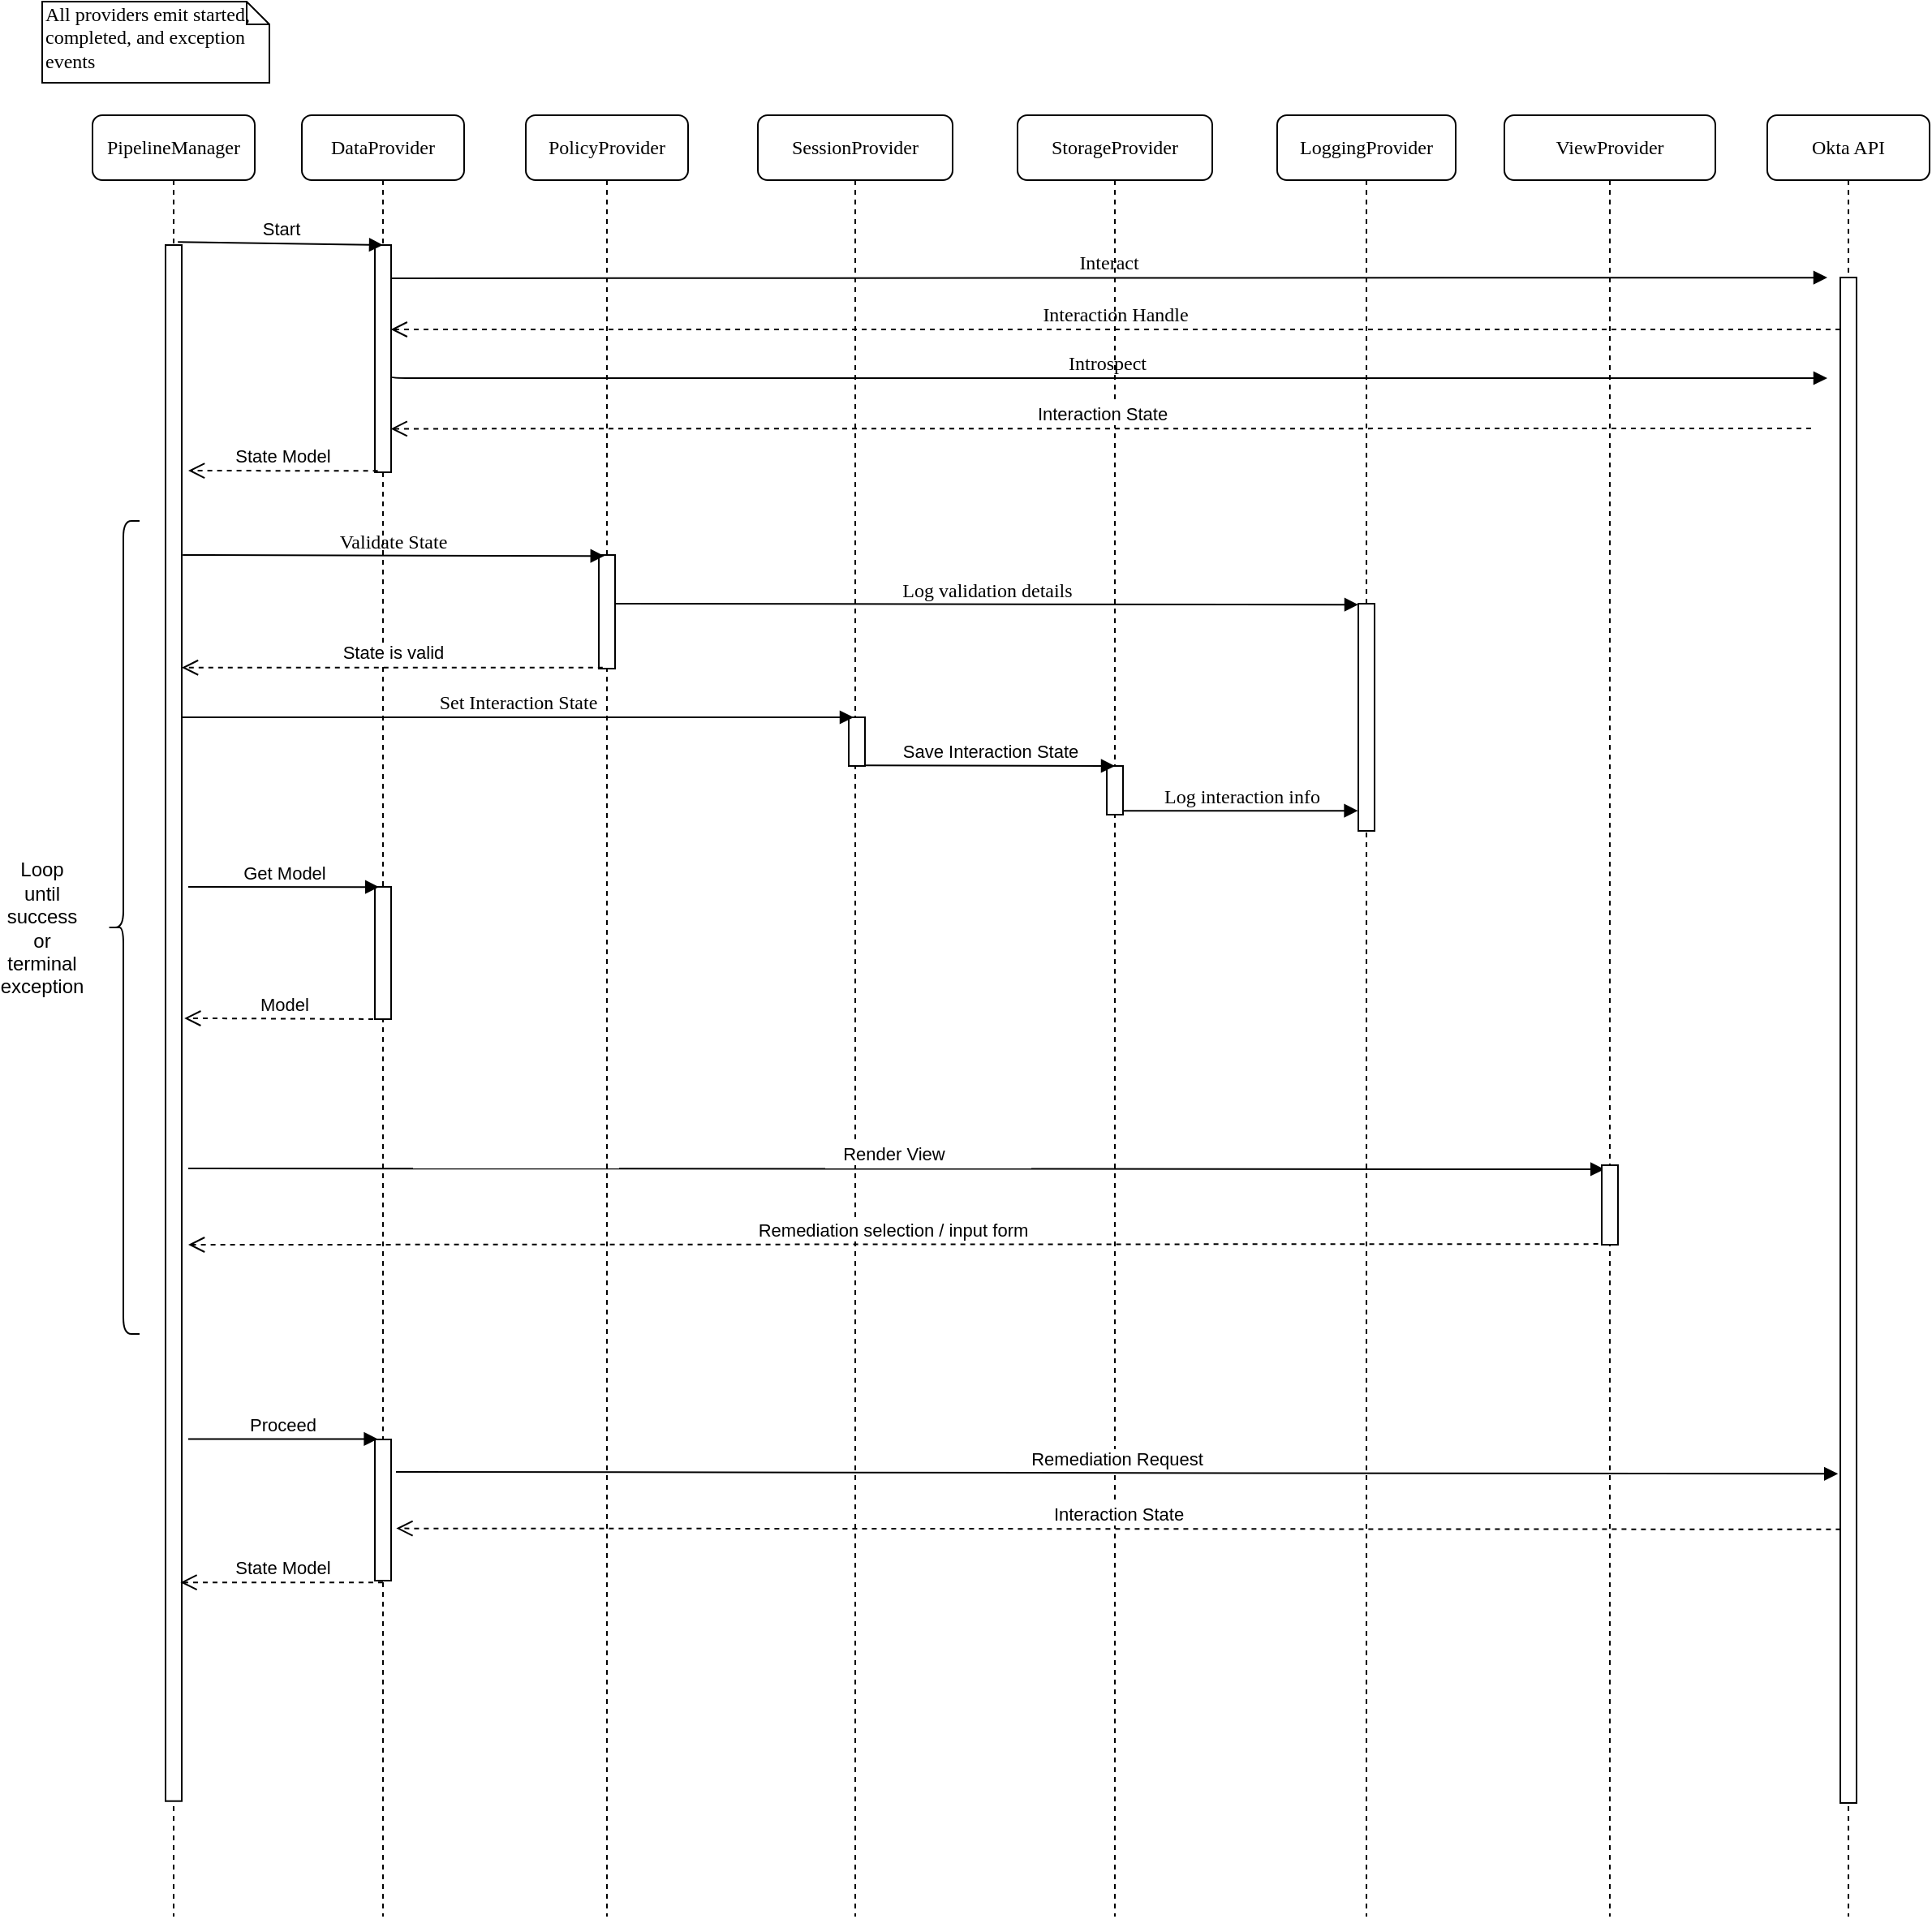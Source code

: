 <mxfile version="16.5.3" type="device"><diagram name="Page-1" id="13e1069c-82ec-6db2-03f1-153e76fe0fe0"><mxGraphModel dx="1483" dy="933" grid="1" gridSize="10" guides="1" tooltips="1" connect="1" arrows="1" fold="1" page="1" pageScale="1" pageWidth="1100" pageHeight="850" background="none" math="0" shadow="0"><root><mxCell id="0"/><mxCell id="1" parent="0"/><mxCell id="YJncY2jvGEe9FCDTx_Ki-2" value="" style="group" vertex="1" connectable="0" parent="1"><mxGeometry x="71" y="80" width="1132" height="1110" as="geometry"/></mxCell><mxCell id="7baba1c4bc27f4b0-6" value="ViewProvider" style="shape=umlLifeline;perimeter=lifelinePerimeter;whiteSpace=wrap;html=1;container=1;collapsible=0;recursiveResize=0;outlineConnect=0;rounded=1;shadow=0;comic=0;labelBackgroundColor=none;strokeWidth=1;fontFamily=Verdana;fontSize=12;align=center;" parent="YJncY2jvGEe9FCDTx_Ki-2" vertex="1"><mxGeometry x="870" width="130" height="1110" as="geometry"/></mxCell><mxCell id="7baba1c4bc27f4b0-2" value="PolicyProvider" style="shape=umlLifeline;perimeter=lifelinePerimeter;whiteSpace=wrap;html=1;container=1;collapsible=0;recursiveResize=0;outlineConnect=0;rounded=1;shadow=0;comic=0;labelBackgroundColor=none;strokeWidth=1;fontFamily=Verdana;fontSize=12;align=center;" parent="YJncY2jvGEe9FCDTx_Ki-2" vertex="1"><mxGeometry x="267" width="100" height="1110" as="geometry"/></mxCell><mxCell id="7baba1c4bc27f4b0-3" value="SessionProvider" style="shape=umlLifeline;perimeter=lifelinePerimeter;whiteSpace=wrap;html=1;container=1;collapsible=0;recursiveResize=0;outlineConnect=0;rounded=1;shadow=0;comic=0;labelBackgroundColor=none;strokeWidth=1;fontFamily=Verdana;fontSize=12;align=center;" parent="YJncY2jvGEe9FCDTx_Ki-2" vertex="1"><mxGeometry x="410" width="120" height="1110" as="geometry"/></mxCell><mxCell id="7baba1c4bc27f4b0-4" value="StorageProvider" style="shape=umlLifeline;perimeter=lifelinePerimeter;whiteSpace=wrap;html=1;container=1;collapsible=0;recursiveResize=0;outlineConnect=0;rounded=1;shadow=0;comic=0;labelBackgroundColor=none;strokeWidth=1;fontFamily=Verdana;fontSize=12;align=center;" parent="YJncY2jvGEe9FCDTx_Ki-2" vertex="1"><mxGeometry x="570" width="120" height="1110" as="geometry"/></mxCell><mxCell id="7baba1c4bc27f4b0-5" value="LoggingProvider" style="shape=umlLifeline;perimeter=lifelinePerimeter;whiteSpace=wrap;html=1;container=1;collapsible=0;recursiveResize=0;outlineConnect=0;rounded=1;shadow=0;comic=0;labelBackgroundColor=none;strokeWidth=1;fontFamily=Verdana;fontSize=12;align=center;" parent="YJncY2jvGEe9FCDTx_Ki-2" vertex="1"><mxGeometry x="730" width="110" height="1110" as="geometry"/></mxCell><mxCell id="7baba1c4bc27f4b0-7" value="Okta API" style="shape=umlLifeline;perimeter=lifelinePerimeter;whiteSpace=wrap;html=1;container=1;collapsible=0;recursiveResize=0;outlineConnect=0;rounded=1;shadow=0;comic=0;labelBackgroundColor=none;strokeWidth=1;fontFamily=Verdana;fontSize=12;align=center;" parent="YJncY2jvGEe9FCDTx_Ki-2" vertex="1"><mxGeometry x="1032" width="100" height="1110" as="geometry"/></mxCell><mxCell id="7baba1c4bc27f4b0-8" value="PipelineManager" style="shape=umlLifeline;perimeter=lifelinePerimeter;whiteSpace=wrap;html=1;container=1;collapsible=0;recursiveResize=0;outlineConnect=0;rounded=1;shadow=0;comic=0;labelBackgroundColor=none;strokeWidth=1;fontFamily=Verdana;fontSize=12;align=center;" parent="YJncY2jvGEe9FCDTx_Ki-2" vertex="1"><mxGeometry width="100" height="1110" as="geometry"/></mxCell><mxCell id="7baba1c4bc27f4b0-9" value="" style="html=1;points=[];perimeter=orthogonalPerimeter;rounded=0;shadow=0;comic=0;labelBackgroundColor=none;strokeWidth=1;fontFamily=Verdana;fontSize=12;align=center;" parent="7baba1c4bc27f4b0-8" vertex="1"><mxGeometry x="45" y="80" width="10" height="958.85" as="geometry"/></mxCell><mxCell id="Rk0AfiS63MO_TBWrIXkV-26" value="DataProvider" style="shape=umlLifeline;perimeter=lifelinePerimeter;whiteSpace=wrap;html=1;container=1;collapsible=0;recursiveResize=0;outlineConnect=0;rounded=1;shadow=0;comic=0;labelBackgroundColor=none;strokeWidth=1;fontFamily=Verdana;fontSize=12;align=center;" parent="YJncY2jvGEe9FCDTx_Ki-2" vertex="1"><mxGeometry x="129" width="100" height="1110" as="geometry"/></mxCell><mxCell id="7baba1c4bc27f4b0-11" value="Interact" style="html=1;verticalAlign=bottom;endArrow=block;labelBackgroundColor=none;fontFamily=Verdana;fontSize=12;edgeStyle=elbowEdgeStyle;elbow=vertical;exitX=1.3;exitY=0.342;exitDx=0;exitDy=0;exitPerimeter=0;" parent="1" edge="1"><mxGeometry relative="1" as="geometry"><mxPoint x="255" y="180.468" as="sourcePoint"/><mxPoint x="1140" y="180" as="targetPoint"/><Array as="points"><mxPoint x="1117" y="180.06"/></Array></mxGeometry></mxCell><mxCell id="7baba1c4bc27f4b0-41" value="All providers emit started, completed, and exception events" style="shape=note;whiteSpace=wrap;html=1;size=14;verticalAlign=top;align=left;spacingTop=-6;rounded=0;shadow=0;comic=0;labelBackgroundColor=none;strokeWidth=1;fontFamily=Verdana;fontSize=12" parent="1" vertex="1"><mxGeometry x="40" y="10" width="140" height="50" as="geometry"/></mxCell><mxCell id="Rk0AfiS63MO_TBWrIXkV-1" value="" style="html=1;points=[];perimeter=orthogonalPerimeter;" parent="1" vertex="1"><mxGeometry x="1148" y="180" width="10" height="940" as="geometry"/></mxCell><mxCell id="Rk0AfiS63MO_TBWrIXkV-3" value="" style="html=1;points=[];perimeter=orthogonalPerimeter;" parent="1" vertex="1"><mxGeometry x="383" y="351" width="10" height="70" as="geometry"/></mxCell><mxCell id="Rk0AfiS63MO_TBWrIXkV-4" value="Interaction Handle" style="html=1;verticalAlign=bottom;endArrow=open;dashed=1;endSize=8;labelBackgroundColor=none;fontFamily=Verdana;fontSize=12;edgeStyle=elbowEdgeStyle;elbow=vertical;entryX=0.98;entryY=0.377;entryDx=0;entryDy=0;entryPerimeter=0;" parent="1" source="Rk0AfiS63MO_TBWrIXkV-1" target="Rk0AfiS63MO_TBWrIXkV-29" edge="1"><mxGeometry relative="1" as="geometry"><mxPoint x="270" y="212" as="targetPoint"/><Array as="points"><mxPoint x="280" y="212"/></Array><mxPoint x="966" y="240" as="sourcePoint"/></mxGeometry></mxCell><mxCell id="Rk0AfiS63MO_TBWrIXkV-5" value="Introspect" style="html=1;verticalAlign=bottom;endArrow=block;labelBackgroundColor=none;fontFamily=Verdana;fontSize=12;edgeStyle=elbowEdgeStyle;elbow=vertical;exitX=0.9;exitY=0.64;exitDx=0;exitDy=0;exitPerimeter=0;" parent="1" edge="1"><mxGeometry relative="1" as="geometry"><mxPoint x="254" y="239.6" as="sourcePoint"/><mxPoint x="1140" y="242" as="targetPoint"/><Array as="points"><mxPoint x="1120" y="242"/><mxPoint x="570" y="240"/><mxPoint x="1120" y="262"/></Array></mxGeometry></mxCell><mxCell id="Rk0AfiS63MO_TBWrIXkV-7" value="Validate State" style="html=1;verticalAlign=bottom;endArrow=block;labelBackgroundColor=none;fontFamily=Verdana;fontSize=12;edgeStyle=elbowEdgeStyle;elbow=vertical;exitX=1.06;exitY=0.135;exitDx=0;exitDy=0;exitPerimeter=0;entryX=0.34;entryY=0;entryDx=0;entryDy=0;entryPerimeter=0;" parent="1" target="Rk0AfiS63MO_TBWrIXkV-3" edge="1"><mxGeometry relative="1" as="geometry"><mxPoint x="126.6" y="351" as="sourcePoint"/><mxPoint x="241" y="352" as="targetPoint"/><Array as="points"><mxPoint x="216.5" y="351.6"/></Array></mxGeometry></mxCell><mxCell id="Rk0AfiS63MO_TBWrIXkV-9" value="" style="html=1;points=[];perimeter=orthogonalPerimeter;" parent="1" vertex="1"><mxGeometry x="537" y="451" width="10" height="30" as="geometry"/></mxCell><mxCell id="Rk0AfiS63MO_TBWrIXkV-10" value="Set Interaction State" style="html=1;verticalAlign=bottom;endArrow=block;labelBackgroundColor=none;fontFamily=Verdana;fontSize=12;edgeStyle=elbowEdgeStyle;elbow=vertical;entryX=0.3;entryY=0;entryDx=0;entryDy=0;entryPerimeter=0;" parent="1" target="Rk0AfiS63MO_TBWrIXkV-9" edge="1"><mxGeometry relative="1" as="geometry"><mxPoint x="126" y="451" as="sourcePoint"/><mxPoint x="520" y="451" as="targetPoint"/><Array as="points"><mxPoint x="401" y="451"/><mxPoint x="355.9" y="401.6"/></Array></mxGeometry></mxCell><mxCell id="Rk0AfiS63MO_TBWrIXkV-11" value="" style="html=1;points=[];perimeter=orthogonalPerimeter;" parent="1" vertex="1"><mxGeometry x="851" y="381" width="10" height="140" as="geometry"/></mxCell><mxCell id="Rk0AfiS63MO_TBWrIXkV-12" value="Log validation details" style="html=1;verticalAlign=bottom;endArrow=block;labelBackgroundColor=none;fontFamily=Verdana;fontSize=12;edgeStyle=elbowEdgeStyle;elbow=vertical;exitX=1.06;exitY=0.135;exitDx=0;exitDy=0;exitPerimeter=0;entryX=0;entryY=0;entryDx=0;entryDy=0;entryPerimeter=0;" parent="1" target="Rk0AfiS63MO_TBWrIXkV-11" edge="1"><mxGeometry relative="1" as="geometry"><mxPoint x="393.0" y="381" as="sourcePoint"/><mxPoint x="525.8" y="381" as="targetPoint"/><Array as="points"><mxPoint x="482.9" y="381.6"/></Array></mxGeometry></mxCell><mxCell id="Rk0AfiS63MO_TBWrIXkV-13" value="" style="html=1;points=[];perimeter=orthogonalPerimeter;" parent="1" vertex="1"><mxGeometry x="696" y="481" width="10" height="30" as="geometry"/></mxCell><mxCell id="Rk0AfiS63MO_TBWrIXkV-16" value="State is valid" style="html=1;verticalAlign=bottom;endArrow=open;dashed=1;endSize=8;exitX=0.24;exitY=0.991;exitDx=0;exitDy=0;exitPerimeter=0;" parent="1" source="Rk0AfiS63MO_TBWrIXkV-3" edge="1"><mxGeometry relative="1" as="geometry"><mxPoint x="211" y="420.6" as="sourcePoint"/><mxPoint x="126" y="420.37" as="targetPoint"/></mxGeometry></mxCell><mxCell id="Rk0AfiS63MO_TBWrIXkV-17" value="Save Interaction State" style="html=1;verticalAlign=bottom;endArrow=block;entryX=0.5;entryY=0;entryDx=0;entryDy=0;entryPerimeter=0;" parent="1" target="Rk0AfiS63MO_TBWrIXkV-13" edge="1"><mxGeometry width="80" relative="1" as="geometry"><mxPoint x="547" y="480.6" as="sourcePoint"/><mxPoint x="691" y="481" as="targetPoint"/></mxGeometry></mxCell><mxCell id="Rk0AfiS63MO_TBWrIXkV-18" value="Log interaction info" style="html=1;verticalAlign=bottom;endArrow=block;labelBackgroundColor=none;fontFamily=Verdana;fontSize=12;edgeStyle=elbowEdgeStyle;elbow=vertical;entryX=-0.02;entryY=0.933;entryDx=0;entryDy=0;entryPerimeter=0;" parent="1" source="Rk0AfiS63MO_TBWrIXkV-13" edge="1"><mxGeometry relative="1" as="geometry"><mxPoint x="731" y="509" as="sourcePoint"/><mxPoint x="850.8" y="508.62" as="targetPoint"/><Array as="points"><mxPoint x="830.9" y="508.6"/></Array></mxGeometry></mxCell><mxCell id="Rk0AfiS63MO_TBWrIXkV-19" value="Render View&amp;nbsp;" style="html=1;verticalAlign=bottom;endArrow=block;entryX=0.16;entryY=0.051;entryDx=0;entryDy=0;entryPerimeter=0;" parent="1" target="Rk0AfiS63MO_TBWrIXkV-20" edge="1"><mxGeometry width="80" relative="1" as="geometry"><mxPoint x="130" y="729" as="sourcePoint"/><mxPoint x="891" y="728.47" as="targetPoint"/></mxGeometry></mxCell><mxCell id="Rk0AfiS63MO_TBWrIXkV-20" value="" style="html=1;points=[];perimeter=orthogonalPerimeter;" parent="1" vertex="1"><mxGeometry x="1001" y="727" width="10" height="49" as="geometry"/></mxCell><mxCell id="Rk0AfiS63MO_TBWrIXkV-23" value="Remediation selection / input form" style="html=1;verticalAlign=bottom;endArrow=open;dashed=1;endSize=8;exitX=-0.22;exitY=0.991;exitDx=0;exitDy=0;exitPerimeter=0;" parent="1" source="Rk0AfiS63MO_TBWrIXkV-20" edge="1"><mxGeometry relative="1" as="geometry"><mxPoint x="851" y="797" as="sourcePoint"/><mxPoint x="130" y="776" as="targetPoint"/></mxGeometry></mxCell><mxCell id="Rk0AfiS63MO_TBWrIXkV-29" value="" style="html=1;points=[];perimeter=orthogonalPerimeter;" parent="1" vertex="1"><mxGeometry x="245" y="160" width="10" height="140" as="geometry"/></mxCell><mxCell id="Rk0AfiS63MO_TBWrIXkV-30" value="Interaction State" style="html=1;verticalAlign=bottom;endArrow=open;dashed=1;endSize=8;entryX=0.98;entryY=0.88;entryDx=0;entryDy=0;entryPerimeter=0;" parent="1" edge="1"><mxGeometry relative="1" as="geometry"><mxPoint x="1130" y="273" as="sourcePoint"/><mxPoint x="254.8" y="273.2" as="targetPoint"/></mxGeometry></mxCell><mxCell id="Rk0AfiS63MO_TBWrIXkV-31" value="Start" style="html=1;verticalAlign=bottom;endArrow=block;exitX=0.76;exitY=-0.002;exitDx=0;exitDy=0;exitPerimeter=0;entryX=0.5;entryY=0;entryDx=0;entryDy=0;entryPerimeter=0;" parent="1" source="7baba1c4bc27f4b0-9" target="Rk0AfiS63MO_TBWrIXkV-29" edge="1"><mxGeometry width="80" relative="1" as="geometry"><mxPoint x="140" y="160" as="sourcePoint"/><mxPoint x="220" y="160" as="targetPoint"/></mxGeometry></mxCell><mxCell id="Rk0AfiS63MO_TBWrIXkV-32" value="State Model" style="html=1;verticalAlign=bottom;endArrow=open;dashed=1;endSize=8;exitX=0.18;exitY=0.994;exitDx=0;exitDy=0;exitPerimeter=0;" parent="1" source="Rk0AfiS63MO_TBWrIXkV-29" edge="1"><mxGeometry relative="1" as="geometry"><mxPoint x="220" y="300" as="sourcePoint"/><mxPoint x="130" y="299" as="targetPoint"/></mxGeometry></mxCell><mxCell id="Rk0AfiS63MO_TBWrIXkV-34" value="" style="html=1;points=[];perimeter=orthogonalPerimeter;" parent="1" vertex="1"><mxGeometry x="245" y="896" width="10" height="87" as="geometry"/></mxCell><mxCell id="Rk0AfiS63MO_TBWrIXkV-36" value="Proceed" style="html=1;verticalAlign=bottom;endArrow=block;entryX=0.18;entryY=-0.003;entryDx=0;entryDy=0;entryPerimeter=0;exitX=1.4;exitY=0.838;exitDx=0;exitDy=0;exitPerimeter=0;" parent="1" target="Rk0AfiS63MO_TBWrIXkV-34" edge="1"><mxGeometry width="80" relative="1" as="geometry"><mxPoint x="130" y="895.7" as="sourcePoint"/><mxPoint x="220" y="896" as="targetPoint"/></mxGeometry></mxCell><mxCell id="Rk0AfiS63MO_TBWrIXkV-37" value="Interaction State" style="html=1;verticalAlign=bottom;endArrow=open;dashed=1;endSize=8;exitX=0.02;exitY=0.98;exitDx=0;exitDy=0;exitPerimeter=0;entryX=1.32;entryY=0.63;entryDx=0;entryDy=0;entryPerimeter=0;" parent="1" target="Rk0AfiS63MO_TBWrIXkV-34" edge="1"><mxGeometry relative="1" as="geometry"><mxPoint x="1148.2" y="951.4" as="sourcePoint"/><mxPoint x="270" y="952" as="targetPoint"/></mxGeometry></mxCell><mxCell id="Rk0AfiS63MO_TBWrIXkV-38" value="Remediation Request" style="html=1;verticalAlign=bottom;endArrow=block;entryX=-0.14;entryY=0.921;entryDx=0;entryDy=0;entryPerimeter=0;" parent="1" edge="1"><mxGeometry width="80" relative="1" as="geometry"><mxPoint x="258" y="916" as="sourcePoint"/><mxPoint x="1146.6" y="917.18" as="targetPoint"/></mxGeometry></mxCell><mxCell id="Rk0AfiS63MO_TBWrIXkV-39" value="" style="html=1;points=[];perimeter=orthogonalPerimeter;" parent="1" vertex="1"><mxGeometry x="245" y="555.5" width="10" height="81.5" as="geometry"/></mxCell><mxCell id="Rk0AfiS63MO_TBWrIXkV-40" value="Get Model" style="html=1;verticalAlign=bottom;endArrow=block;entryX=0.26;entryY=0.001;entryDx=0;entryDy=0;entryPerimeter=0;" parent="1" target="Rk0AfiS63MO_TBWrIXkV-39" edge="1"><mxGeometry width="80" relative="1" as="geometry"><mxPoint x="130" y="555.5" as="sourcePoint"/><mxPoint x="210" y="555.5" as="targetPoint"/></mxGeometry></mxCell><mxCell id="Rk0AfiS63MO_TBWrIXkV-41" value="Model" style="html=1;verticalAlign=bottom;endArrow=open;dashed=1;endSize=8;exitX=0.5;exitY=1;exitDx=0;exitDy=0;exitPerimeter=0;entryX=1.16;entryY=0.753;entryDx=0;entryDy=0;entryPerimeter=0;" parent="1" source="Rk0AfiS63MO_TBWrIXkV-39" edge="1"><mxGeometry relative="1" as="geometry"><mxPoint x="210" y="635.5" as="sourcePoint"/><mxPoint x="127.6" y="636.45" as="targetPoint"/></mxGeometry></mxCell><mxCell id="Rk0AfiS63MO_TBWrIXkV-42" value="State Model" style="html=1;verticalAlign=bottom;endArrow=open;dashed=1;endSize=8;entryX=0.92;entryY=0.974;entryDx=0;entryDy=0;entryPerimeter=0;exitX=0.5;exitY=1.013;exitDx=0;exitDy=0;exitPerimeter=0;" parent="1" source="Rk0AfiS63MO_TBWrIXkV-34" edge="1"><mxGeometry relative="1" as="geometry"><mxPoint x="230" y="983" as="sourcePoint"/><mxPoint x="125.2" y="984.1" as="targetPoint"/></mxGeometry></mxCell><mxCell id="Rk0AfiS63MO_TBWrIXkV-43" value="" style="shape=curlyBracket;whiteSpace=wrap;html=1;rounded=1;" parent="1" vertex="1"><mxGeometry x="80" y="330" width="20" height="501" as="geometry"/></mxCell><mxCell id="Rk0AfiS63MO_TBWrIXkV-45" value="Loop until success or terminal exception" style="text;html=1;strokeColor=none;fillColor=none;align=center;verticalAlign=middle;whiteSpace=wrap;rounded=0;" parent="1" vertex="1"><mxGeometry x="20" y="571" width="40" height="20" as="geometry"/></mxCell></root></mxGraphModel></diagram></mxfile>